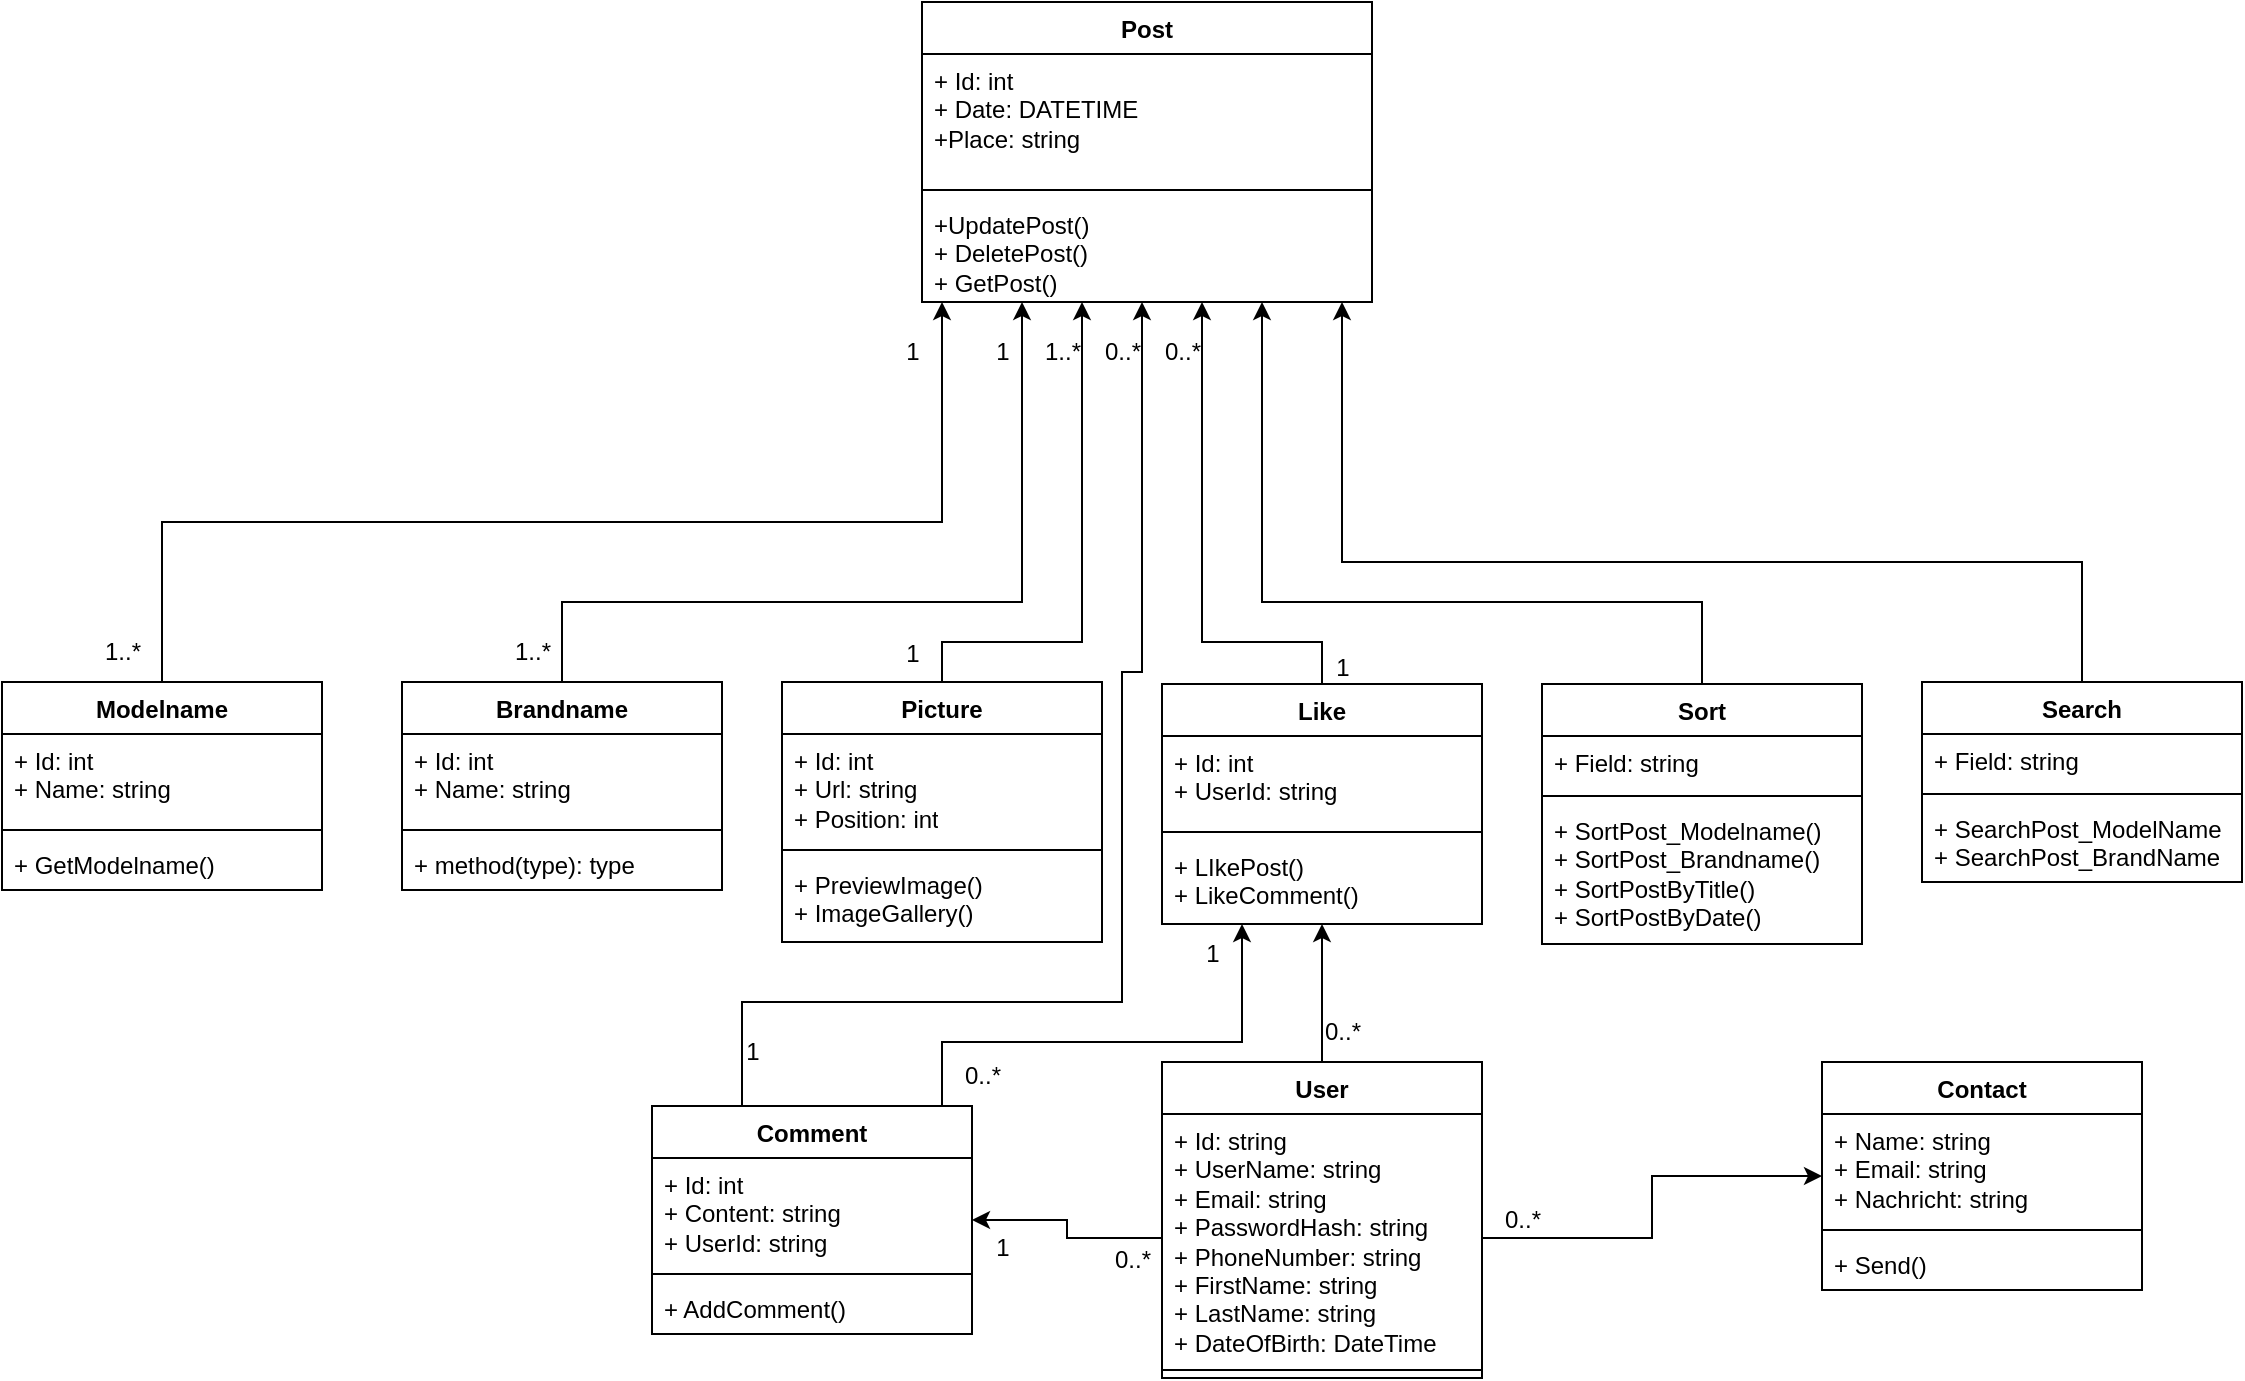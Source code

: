 <mxfile version="28.2.4">
  <diagram name="Seite-1" id="mmFYen5X3Rxo30Xc-w86">
    <mxGraphModel dx="1366" dy="735" grid="1" gridSize="10" guides="1" tooltips="1" connect="1" arrows="1" fold="1" page="1" pageScale="1" pageWidth="1169" pageHeight="827" math="0" shadow="0">
      <root>
        <mxCell id="0" />
        <mxCell id="1" parent="0" />
        <mxCell id="yzMRMJZ0QTLErQY8mdWs-1" value="Post" style="swimlane;fontStyle=1;align=center;verticalAlign=top;childLayout=stackLayout;horizontal=1;startSize=26;horizontalStack=0;resizeParent=1;resizeParentMax=0;resizeLast=0;collapsible=1;marginBottom=0;whiteSpace=wrap;html=1;" parent="1" vertex="1">
          <mxGeometry x="480" y="30" width="225" height="150" as="geometry" />
        </mxCell>
        <mxCell id="yzMRMJZ0QTLErQY8mdWs-2" value="+ Id: int&lt;div&gt;+ Date: DATETIME&lt;/div&gt;&lt;div&gt;+Place: string&lt;/div&gt;" style="text;strokeColor=none;fillColor=none;align=left;verticalAlign=top;spacingLeft=4;spacingRight=4;overflow=hidden;rotatable=0;points=[[0,0.5],[1,0.5]];portConstraint=eastwest;whiteSpace=wrap;html=1;" parent="yzMRMJZ0QTLErQY8mdWs-1" vertex="1">
          <mxGeometry y="26" width="225" height="64" as="geometry" />
        </mxCell>
        <mxCell id="yzMRMJZ0QTLErQY8mdWs-3" value="" style="line;strokeWidth=1;fillColor=none;align=left;verticalAlign=middle;spacingTop=-1;spacingLeft=3;spacingRight=3;rotatable=0;labelPosition=right;points=[];portConstraint=eastwest;strokeColor=inherit;" parent="yzMRMJZ0QTLErQY8mdWs-1" vertex="1">
          <mxGeometry y="90" width="225" height="8" as="geometry" />
        </mxCell>
        <mxCell id="yzMRMJZ0QTLErQY8mdWs-4" value="+UpdatePost()&lt;div&gt;+ DeletePost()&lt;/div&gt;&lt;div&gt;+ GetPost()&lt;/div&gt;" style="text;strokeColor=none;fillColor=none;align=left;verticalAlign=top;spacingLeft=4;spacingRight=4;overflow=hidden;rotatable=0;points=[[0,0.5],[1,0.5]];portConstraint=eastwest;whiteSpace=wrap;html=1;" parent="yzMRMJZ0QTLErQY8mdWs-1" vertex="1">
          <mxGeometry y="98" width="225" height="52" as="geometry" />
        </mxCell>
        <mxCell id="3rlQET2ImiQBTkCdBqZV-25" style="edgeStyle=orthogonalEdgeStyle;rounded=0;orthogonalLoop=1;jettySize=auto;html=1;" parent="1" source="yzMRMJZ0QTLErQY8mdWs-5" target="yzMRMJZ0QTLErQY8mdWs-1" edge="1">
          <mxGeometry relative="1" as="geometry">
            <Array as="points">
              <mxPoint x="100" y="290" />
              <mxPoint x="490" y="290" />
            </Array>
          </mxGeometry>
        </mxCell>
        <mxCell id="yzMRMJZ0QTLErQY8mdWs-5" value="Modelname" style="swimlane;fontStyle=1;align=center;verticalAlign=top;childLayout=stackLayout;horizontal=1;startSize=26;horizontalStack=0;resizeParent=1;resizeParentMax=0;resizeLast=0;collapsible=1;marginBottom=0;whiteSpace=wrap;html=1;" parent="1" vertex="1">
          <mxGeometry x="20" y="370" width="160" height="104" as="geometry" />
        </mxCell>
        <mxCell id="yzMRMJZ0QTLErQY8mdWs-6" value="+ Id: int&lt;div&gt;+ Name: string&lt;/div&gt;" style="text;strokeColor=none;fillColor=none;align=left;verticalAlign=top;spacingLeft=4;spacingRight=4;overflow=hidden;rotatable=0;points=[[0,0.5],[1,0.5]];portConstraint=eastwest;whiteSpace=wrap;html=1;" parent="yzMRMJZ0QTLErQY8mdWs-5" vertex="1">
          <mxGeometry y="26" width="160" height="44" as="geometry" />
        </mxCell>
        <mxCell id="yzMRMJZ0QTLErQY8mdWs-7" value="" style="line;strokeWidth=1;fillColor=none;align=left;verticalAlign=middle;spacingTop=-1;spacingLeft=3;spacingRight=3;rotatable=0;labelPosition=right;points=[];portConstraint=eastwest;strokeColor=inherit;" parent="yzMRMJZ0QTLErQY8mdWs-5" vertex="1">
          <mxGeometry y="70" width="160" height="8" as="geometry" />
        </mxCell>
        <mxCell id="yzMRMJZ0QTLErQY8mdWs-8" value="+ GetModelname()" style="text;strokeColor=none;fillColor=none;align=left;verticalAlign=top;spacingLeft=4;spacingRight=4;overflow=hidden;rotatable=0;points=[[0,0.5],[1,0.5]];portConstraint=eastwest;whiteSpace=wrap;html=1;" parent="yzMRMJZ0QTLErQY8mdWs-5" vertex="1">
          <mxGeometry y="78" width="160" height="26" as="geometry" />
        </mxCell>
        <mxCell id="yzMRMJZ0QTLErQY8mdWs-43" style="edgeStyle=orthogonalEdgeStyle;rounded=0;orthogonalLoop=1;jettySize=auto;html=1;" parent="1" source="yzMRMJZ0QTLErQY8mdWs-9" target="yzMRMJZ0QTLErQY8mdWs-1" edge="1">
          <mxGeometry relative="1" as="geometry">
            <Array as="points">
              <mxPoint x="300" y="330" />
              <mxPoint x="530" y="330" />
            </Array>
          </mxGeometry>
        </mxCell>
        <mxCell id="yzMRMJZ0QTLErQY8mdWs-9" value="Brandname" style="swimlane;fontStyle=1;align=center;verticalAlign=top;childLayout=stackLayout;horizontal=1;startSize=26;horizontalStack=0;resizeParent=1;resizeParentMax=0;resizeLast=0;collapsible=1;marginBottom=0;whiteSpace=wrap;html=1;" parent="1" vertex="1">
          <mxGeometry x="220" y="370" width="160" height="104" as="geometry" />
        </mxCell>
        <mxCell id="yzMRMJZ0QTLErQY8mdWs-10" value="+ Id: int&lt;div&gt;+ Name: string&lt;/div&gt;&lt;div&gt;&lt;br&gt;&lt;/div&gt;" style="text;strokeColor=none;fillColor=none;align=left;verticalAlign=top;spacingLeft=4;spacingRight=4;overflow=hidden;rotatable=0;points=[[0,0.5],[1,0.5]];portConstraint=eastwest;whiteSpace=wrap;html=1;" parent="yzMRMJZ0QTLErQY8mdWs-9" vertex="1">
          <mxGeometry y="26" width="160" height="44" as="geometry" />
        </mxCell>
        <mxCell id="yzMRMJZ0QTLErQY8mdWs-11" value="" style="line;strokeWidth=1;fillColor=none;align=left;verticalAlign=middle;spacingTop=-1;spacingLeft=3;spacingRight=3;rotatable=0;labelPosition=right;points=[];portConstraint=eastwest;strokeColor=inherit;" parent="yzMRMJZ0QTLErQY8mdWs-9" vertex="1">
          <mxGeometry y="70" width="160" height="8" as="geometry" />
        </mxCell>
        <mxCell id="yzMRMJZ0QTLErQY8mdWs-12" value="+ method(type): type" style="text;strokeColor=none;fillColor=none;align=left;verticalAlign=top;spacingLeft=4;spacingRight=4;overflow=hidden;rotatable=0;points=[[0,0.5],[1,0.5]];portConstraint=eastwest;whiteSpace=wrap;html=1;" parent="yzMRMJZ0QTLErQY8mdWs-9" vertex="1">
          <mxGeometry y="78" width="160" height="26" as="geometry" />
        </mxCell>
        <mxCell id="yzMRMJZ0QTLErQY8mdWs-45" style="edgeStyle=orthogonalEdgeStyle;rounded=0;orthogonalLoop=1;jettySize=auto;html=1;" parent="1" source="yzMRMJZ0QTLErQY8mdWs-13" target="yzMRMJZ0QTLErQY8mdWs-1" edge="1">
          <mxGeometry relative="1" as="geometry">
            <Array as="points">
              <mxPoint x="490" y="350" />
              <mxPoint x="560" y="350" />
            </Array>
          </mxGeometry>
        </mxCell>
        <mxCell id="yzMRMJZ0QTLErQY8mdWs-13" value="Picture" style="swimlane;fontStyle=1;align=center;verticalAlign=top;childLayout=stackLayout;horizontal=1;startSize=26;horizontalStack=0;resizeParent=1;resizeParentMax=0;resizeLast=0;collapsible=1;marginBottom=0;whiteSpace=wrap;html=1;" parent="1" vertex="1">
          <mxGeometry x="410" y="370" width="160" height="130" as="geometry" />
        </mxCell>
        <mxCell id="yzMRMJZ0QTLErQY8mdWs-14" value="+ Id: int&lt;div&gt;+ Url: string&lt;/div&gt;&lt;div&gt;+ Position: int&lt;/div&gt;&lt;div&gt;&lt;br&gt;&lt;/div&gt;" style="text;strokeColor=none;fillColor=none;align=left;verticalAlign=top;spacingLeft=4;spacingRight=4;overflow=hidden;rotatable=0;points=[[0,0.5],[1,0.5]];portConstraint=eastwest;whiteSpace=wrap;html=1;" parent="yzMRMJZ0QTLErQY8mdWs-13" vertex="1">
          <mxGeometry y="26" width="160" height="54" as="geometry" />
        </mxCell>
        <mxCell id="yzMRMJZ0QTLErQY8mdWs-15" value="" style="line;strokeWidth=1;fillColor=none;align=left;verticalAlign=middle;spacingTop=-1;spacingLeft=3;spacingRight=3;rotatable=0;labelPosition=right;points=[];portConstraint=eastwest;strokeColor=inherit;" parent="yzMRMJZ0QTLErQY8mdWs-13" vertex="1">
          <mxGeometry y="80" width="160" height="8" as="geometry" />
        </mxCell>
        <mxCell id="yzMRMJZ0QTLErQY8mdWs-16" value="+ PreviewImage()&lt;div&gt;+ ImageGallery()&lt;/div&gt;" style="text;strokeColor=none;fillColor=none;align=left;verticalAlign=top;spacingLeft=4;spacingRight=4;overflow=hidden;rotatable=0;points=[[0,0.5],[1,0.5]];portConstraint=eastwest;whiteSpace=wrap;html=1;" parent="yzMRMJZ0QTLErQY8mdWs-13" vertex="1">
          <mxGeometry y="88" width="160" height="42" as="geometry" />
        </mxCell>
        <mxCell id="yzMRMJZ0QTLErQY8mdWs-46" style="edgeStyle=orthogonalEdgeStyle;rounded=0;orthogonalLoop=1;jettySize=auto;html=1;" parent="1" source="yzMRMJZ0QTLErQY8mdWs-17" target="yzMRMJZ0QTLErQY8mdWs-1" edge="1">
          <mxGeometry relative="1" as="geometry">
            <Array as="points">
              <mxPoint x="680" y="350" />
              <mxPoint x="620" y="350" />
            </Array>
          </mxGeometry>
        </mxCell>
        <mxCell id="yzMRMJZ0QTLErQY8mdWs-17" value="Like" style="swimlane;fontStyle=1;align=center;verticalAlign=top;childLayout=stackLayout;horizontal=1;startSize=26;horizontalStack=0;resizeParent=1;resizeParentMax=0;resizeLast=0;collapsible=1;marginBottom=0;whiteSpace=wrap;html=1;" parent="1" vertex="1">
          <mxGeometry x="600" y="371" width="160" height="120" as="geometry" />
        </mxCell>
        <mxCell id="yzMRMJZ0QTLErQY8mdWs-18" value="+ Id: int&lt;div&gt;+ UserId: string&lt;/div&gt;&lt;div&gt;&lt;br&gt;&lt;/div&gt;" style="text;strokeColor=none;fillColor=none;align=left;verticalAlign=top;spacingLeft=4;spacingRight=4;overflow=hidden;rotatable=0;points=[[0,0.5],[1,0.5]];portConstraint=eastwest;whiteSpace=wrap;html=1;" parent="yzMRMJZ0QTLErQY8mdWs-17" vertex="1">
          <mxGeometry y="26" width="160" height="44" as="geometry" />
        </mxCell>
        <mxCell id="yzMRMJZ0QTLErQY8mdWs-19" value="" style="line;strokeWidth=1;fillColor=none;align=left;verticalAlign=middle;spacingTop=-1;spacingLeft=3;spacingRight=3;rotatable=0;labelPosition=right;points=[];portConstraint=eastwest;strokeColor=inherit;" parent="yzMRMJZ0QTLErQY8mdWs-17" vertex="1">
          <mxGeometry y="70" width="160" height="8" as="geometry" />
        </mxCell>
        <mxCell id="yzMRMJZ0QTLErQY8mdWs-20" value="+ LIkePost()&lt;div&gt;&lt;span style=&quot;font-size: 12px;&quot;&gt;+ LikeComment()&lt;/span&gt;&lt;/div&gt;" style="text;strokeColor=none;fillColor=none;align=left;verticalAlign=top;spacingLeft=4;spacingRight=4;overflow=hidden;rotatable=0;points=[[0,0.5],[1,0.5]];portConstraint=eastwest;whiteSpace=wrap;html=1;" parent="yzMRMJZ0QTLErQY8mdWs-17" vertex="1">
          <mxGeometry y="78" width="160" height="42" as="geometry" />
        </mxCell>
        <mxCell id="yzMRMJZ0QTLErQY8mdWs-47" style="edgeStyle=orthogonalEdgeStyle;rounded=0;orthogonalLoop=1;jettySize=auto;html=1;" parent="1" source="yzMRMJZ0QTLErQY8mdWs-21" target="yzMRMJZ0QTLErQY8mdWs-1" edge="1">
          <mxGeometry relative="1" as="geometry">
            <Array as="points">
              <mxPoint x="870" y="330" />
              <mxPoint x="650" y="330" />
            </Array>
          </mxGeometry>
        </mxCell>
        <mxCell id="yzMRMJZ0QTLErQY8mdWs-21" value="Sort" style="swimlane;fontStyle=1;align=center;verticalAlign=top;childLayout=stackLayout;horizontal=1;startSize=26;horizontalStack=0;resizeParent=1;resizeParentMax=0;resizeLast=0;collapsible=1;marginBottom=0;whiteSpace=wrap;html=1;" parent="1" vertex="1">
          <mxGeometry x="790" y="371" width="160" height="130" as="geometry" />
        </mxCell>
        <mxCell id="yzMRMJZ0QTLErQY8mdWs-22" value="+ Field: string&amp;nbsp;&amp;nbsp;" style="text;strokeColor=none;fillColor=none;align=left;verticalAlign=top;spacingLeft=4;spacingRight=4;overflow=hidden;rotatable=0;points=[[0,0.5],[1,0.5]];portConstraint=eastwest;whiteSpace=wrap;html=1;" parent="yzMRMJZ0QTLErQY8mdWs-21" vertex="1">
          <mxGeometry y="26" width="160" height="26" as="geometry" />
        </mxCell>
        <mxCell id="yzMRMJZ0QTLErQY8mdWs-23" value="" style="line;strokeWidth=1;fillColor=none;align=left;verticalAlign=middle;spacingTop=-1;spacingLeft=3;spacingRight=3;rotatable=0;labelPosition=right;points=[];portConstraint=eastwest;strokeColor=inherit;" parent="yzMRMJZ0QTLErQY8mdWs-21" vertex="1">
          <mxGeometry y="52" width="160" height="8" as="geometry" />
        </mxCell>
        <mxCell id="yzMRMJZ0QTLErQY8mdWs-24" value="+ SortPost_Modelname()&lt;div&gt;&lt;div&gt;+ SortPost_Brandname()&lt;/div&gt;&lt;div&gt;+ SortPostByTitle()&lt;/div&gt;&lt;div&gt;+ SortPostByDate()&lt;/div&gt;&lt;/div&gt;" style="text;strokeColor=none;fillColor=none;align=left;verticalAlign=top;spacingLeft=4;spacingRight=4;overflow=hidden;rotatable=0;points=[[0,0.5],[1,0.5]];portConstraint=eastwest;whiteSpace=wrap;html=1;" parent="yzMRMJZ0QTLErQY8mdWs-21" vertex="1">
          <mxGeometry y="60" width="160" height="70" as="geometry" />
        </mxCell>
        <mxCell id="yzMRMJZ0QTLErQY8mdWs-48" style="edgeStyle=orthogonalEdgeStyle;rounded=0;orthogonalLoop=1;jettySize=auto;html=1;" parent="1" source="yzMRMJZ0QTLErQY8mdWs-25" target="yzMRMJZ0QTLErQY8mdWs-1" edge="1">
          <mxGeometry relative="1" as="geometry">
            <Array as="points">
              <mxPoint x="1060" y="310" />
              <mxPoint x="690" y="310" />
            </Array>
          </mxGeometry>
        </mxCell>
        <mxCell id="yzMRMJZ0QTLErQY8mdWs-25" value="Search" style="swimlane;fontStyle=1;align=center;verticalAlign=top;childLayout=stackLayout;horizontal=1;startSize=26;horizontalStack=0;resizeParent=1;resizeParentMax=0;resizeLast=0;collapsible=1;marginBottom=0;whiteSpace=wrap;html=1;" parent="1" vertex="1">
          <mxGeometry x="980" y="370" width="160" height="100" as="geometry" />
        </mxCell>
        <mxCell id="yzMRMJZ0QTLErQY8mdWs-26" value="+ Field: string&amp;nbsp;&amp;nbsp;" style="text;strokeColor=none;fillColor=none;align=left;verticalAlign=top;spacingLeft=4;spacingRight=4;overflow=hidden;rotatable=0;points=[[0,0.5],[1,0.5]];portConstraint=eastwest;whiteSpace=wrap;html=1;" parent="yzMRMJZ0QTLErQY8mdWs-25" vertex="1">
          <mxGeometry y="26" width="160" height="26" as="geometry" />
        </mxCell>
        <mxCell id="yzMRMJZ0QTLErQY8mdWs-27" value="" style="line;strokeWidth=1;fillColor=none;align=left;verticalAlign=middle;spacingTop=-1;spacingLeft=3;spacingRight=3;rotatable=0;labelPosition=right;points=[];portConstraint=eastwest;strokeColor=inherit;" parent="yzMRMJZ0QTLErQY8mdWs-25" vertex="1">
          <mxGeometry y="52" width="160" height="8" as="geometry" />
        </mxCell>
        <mxCell id="yzMRMJZ0QTLErQY8mdWs-28" value="+ SearchPost_ModelName&lt;div&gt;+ SearchPost_BrandName&lt;/div&gt;" style="text;strokeColor=none;fillColor=none;align=left;verticalAlign=top;spacingLeft=4;spacingRight=4;overflow=hidden;rotatable=0;points=[[0,0.5],[1,0.5]];portConstraint=eastwest;whiteSpace=wrap;html=1;" parent="yzMRMJZ0QTLErQY8mdWs-25" vertex="1">
          <mxGeometry y="60" width="160" height="40" as="geometry" />
        </mxCell>
        <mxCell id="yzMRMJZ0QTLErQY8mdWs-29" value="Contact" style="swimlane;fontStyle=1;align=center;verticalAlign=top;childLayout=stackLayout;horizontal=1;startSize=26;horizontalStack=0;resizeParent=1;resizeParentMax=0;resizeLast=0;collapsible=1;marginBottom=0;whiteSpace=wrap;html=1;" parent="1" vertex="1">
          <mxGeometry x="930" y="560" width="160" height="114" as="geometry" />
        </mxCell>
        <mxCell id="yzMRMJZ0QTLErQY8mdWs-30" value="+ Name: string&lt;div&gt;+ Email: string&lt;/div&gt;&lt;div&gt;+ Nachricht: string&lt;/div&gt;" style="text;strokeColor=none;fillColor=none;align=left;verticalAlign=top;spacingLeft=4;spacingRight=4;overflow=hidden;rotatable=0;points=[[0,0.5],[1,0.5]];portConstraint=eastwest;whiteSpace=wrap;html=1;" parent="yzMRMJZ0QTLErQY8mdWs-29" vertex="1">
          <mxGeometry y="26" width="160" height="54" as="geometry" />
        </mxCell>
        <mxCell id="yzMRMJZ0QTLErQY8mdWs-31" value="" style="line;strokeWidth=1;fillColor=none;align=left;verticalAlign=middle;spacingTop=-1;spacingLeft=3;spacingRight=3;rotatable=0;labelPosition=right;points=[];portConstraint=eastwest;strokeColor=inherit;" parent="yzMRMJZ0QTLErQY8mdWs-29" vertex="1">
          <mxGeometry y="80" width="160" height="8" as="geometry" />
        </mxCell>
        <mxCell id="yzMRMJZ0QTLErQY8mdWs-32" value="+ Send()" style="text;strokeColor=none;fillColor=none;align=left;verticalAlign=top;spacingLeft=4;spacingRight=4;overflow=hidden;rotatable=0;points=[[0,0.5],[1,0.5]];portConstraint=eastwest;whiteSpace=wrap;html=1;" parent="yzMRMJZ0QTLErQY8mdWs-29" vertex="1">
          <mxGeometry y="88" width="160" height="26" as="geometry" />
        </mxCell>
        <mxCell id="BX2gvZDKFQATQJ2-53oQ-1" value="1..*" style="text;html=1;align=center;verticalAlign=middle;resizable=0;points=[];autosize=1;strokeColor=none;fillColor=none;" parent="1" vertex="1">
          <mxGeometry x="60" y="340" width="40" height="30" as="geometry" />
        </mxCell>
        <mxCell id="BX2gvZDKFQATQJ2-53oQ-4" value="1..*" style="text;html=1;align=center;verticalAlign=middle;resizable=0;points=[];autosize=1;strokeColor=none;fillColor=none;" parent="1" vertex="1">
          <mxGeometry x="265" y="340" width="40" height="30" as="geometry" />
        </mxCell>
        <mxCell id="BX2gvZDKFQATQJ2-53oQ-5" value=" 1..*" style="text;html=1;align=center;verticalAlign=middle;resizable=0;points=[];autosize=1;strokeColor=none;fillColor=none;" parent="1" vertex="1">
          <mxGeometry x="530" y="190" width="40" height="30" as="geometry" />
        </mxCell>
        <mxCell id="BX2gvZDKFQATQJ2-53oQ-6" value="0..* " style="text;html=1;align=center;verticalAlign=middle;resizable=0;points=[];autosize=1;strokeColor=none;fillColor=none;" parent="1" vertex="1">
          <mxGeometry x="590" y="190" width="40" height="30" as="geometry" />
        </mxCell>
        <mxCell id="3rlQET2ImiQBTkCdBqZV-14" style="edgeStyle=orthogonalEdgeStyle;rounded=0;orthogonalLoop=1;jettySize=auto;html=1;" parent="1" source="3rlQET2ImiQBTkCdBqZV-5" target="yzMRMJZ0QTLErQY8mdWs-17" edge="1">
          <mxGeometry relative="1" as="geometry" />
        </mxCell>
        <mxCell id="3rlQET2ImiQBTkCdBqZV-5" value="User" style="swimlane;fontStyle=1;align=center;verticalAlign=top;childLayout=stackLayout;horizontal=1;startSize=26;horizontalStack=0;resizeParent=1;resizeParentMax=0;resizeLast=0;collapsible=1;marginBottom=0;whiteSpace=wrap;html=1;" parent="1" vertex="1">
          <mxGeometry x="600" y="560" width="160" height="158" as="geometry" />
        </mxCell>
        <mxCell id="3rlQET2ImiQBTkCdBqZV-6" value="+ Id: string&lt;div&gt;+ UserName: string&lt;/div&gt;&lt;div&gt;+ Email: string&lt;/div&gt;&lt;div&gt;+ PasswordHash: string&lt;/div&gt;&lt;div&gt;+ PhoneNumber: string&lt;/div&gt;&lt;div&gt;+ FirstName: string&lt;/div&gt;&lt;div&gt;+ LastName: string&lt;/div&gt;&lt;div&gt;+ DateOfBirth: DateTime&lt;/div&gt;" style="text;strokeColor=none;fillColor=none;align=left;verticalAlign=top;spacingLeft=4;spacingRight=4;overflow=hidden;rotatable=0;points=[[0,0.5],[1,0.5]];portConstraint=eastwest;whiteSpace=wrap;html=1;" parent="3rlQET2ImiQBTkCdBqZV-5" vertex="1">
          <mxGeometry y="26" width="160" height="124" as="geometry" />
        </mxCell>
        <mxCell id="3rlQET2ImiQBTkCdBqZV-7" value="" style="line;strokeWidth=1;fillColor=none;align=left;verticalAlign=middle;spacingTop=-1;spacingLeft=3;spacingRight=3;rotatable=0;labelPosition=right;points=[];portConstraint=eastwest;strokeColor=inherit;" parent="3rlQET2ImiQBTkCdBqZV-5" vertex="1">
          <mxGeometry y="150" width="160" height="8" as="geometry" />
        </mxCell>
        <mxCell id="3rlQET2ImiQBTkCdBqZV-11" value="0..* " style="text;html=1;align=center;verticalAlign=middle;resizable=0;points=[];autosize=1;strokeColor=none;fillColor=none;" parent="1" vertex="1">
          <mxGeometry x="670" y="530" width="40" height="30" as="geometry" />
        </mxCell>
        <mxCell id="3rlQET2ImiQBTkCdBqZV-13" value="0..*" style="text;html=1;align=center;verticalAlign=middle;resizable=0;points=[];autosize=1;strokeColor=none;fillColor=none;" parent="1" vertex="1">
          <mxGeometry x="760" y="624" width="40" height="30" as="geometry" />
        </mxCell>
        <mxCell id="3rlQET2ImiQBTkCdBqZV-15" style="edgeStyle=orthogonalEdgeStyle;rounded=0;orthogonalLoop=1;jettySize=auto;html=1;" parent="1" source="3rlQET2ImiQBTkCdBqZV-6" target="yzMRMJZ0QTLErQY8mdWs-29" edge="1">
          <mxGeometry relative="1" as="geometry" />
        </mxCell>
        <mxCell id="3rlQET2ImiQBTkCdBqZV-16" value="1" style="text;html=1;align=center;verticalAlign=middle;resizable=0;points=[];autosize=1;strokeColor=none;fillColor=none;" parent="1" vertex="1">
          <mxGeometry x="460" y="190" width="30" height="30" as="geometry" />
        </mxCell>
        <mxCell id="3rlQET2ImiQBTkCdBqZV-18" value="1" style="text;html=1;align=center;verticalAlign=middle;resizable=0;points=[];autosize=1;strokeColor=none;fillColor=none;" parent="1" vertex="1">
          <mxGeometry x="505" y="190" width="30" height="30" as="geometry" />
        </mxCell>
        <mxCell id="3rlQET2ImiQBTkCdBqZV-26" value="1" style="text;html=1;align=center;verticalAlign=middle;resizable=0;points=[];autosize=1;strokeColor=none;fillColor=none;" parent="1" vertex="1">
          <mxGeometry x="460" y="341" width="30" height="30" as="geometry" />
        </mxCell>
        <mxCell id="ajIHvBH_enPYJgJ8bbck-5" style="edgeStyle=orthogonalEdgeStyle;rounded=0;orthogonalLoop=1;jettySize=auto;html=1;" edge="1" parent="1" source="ajIHvBH_enPYJgJ8bbck-1" target="yzMRMJZ0QTLErQY8mdWs-1">
          <mxGeometry relative="1" as="geometry">
            <Array as="points">
              <mxPoint x="390" y="530" />
              <mxPoint x="580" y="530" />
              <mxPoint x="580" y="365" />
              <mxPoint x="590" y="365" />
            </Array>
          </mxGeometry>
        </mxCell>
        <mxCell id="ajIHvBH_enPYJgJ8bbck-14" style="edgeStyle=orthogonalEdgeStyle;rounded=0;orthogonalLoop=1;jettySize=auto;html=1;" edge="1" parent="1" source="ajIHvBH_enPYJgJ8bbck-1" target="yzMRMJZ0QTLErQY8mdWs-17">
          <mxGeometry relative="1" as="geometry">
            <Array as="points">
              <mxPoint x="490" y="550" />
              <mxPoint x="640" y="550" />
            </Array>
          </mxGeometry>
        </mxCell>
        <mxCell id="ajIHvBH_enPYJgJ8bbck-1" value="Comment" style="swimlane;fontStyle=1;align=center;verticalAlign=top;childLayout=stackLayout;horizontal=1;startSize=26;horizontalStack=0;resizeParent=1;resizeParentMax=0;resizeLast=0;collapsible=1;marginBottom=0;whiteSpace=wrap;html=1;" vertex="1" parent="1">
          <mxGeometry x="345" y="582" width="160" height="114" as="geometry" />
        </mxCell>
        <mxCell id="ajIHvBH_enPYJgJ8bbck-2" value="&lt;div&gt;&lt;span style=&quot;font-size: 12px;&quot;&gt;+ Id: int&lt;/span&gt;&lt;/div&gt;&lt;div&gt;&lt;span style=&quot;font-size: 12px;&quot;&gt;+ Content: string&lt;/span&gt;&lt;/div&gt;&lt;div&gt;&lt;span style=&quot;font-size: 12px;&quot;&gt;+ UserId: string&lt;/span&gt;&lt;/div&gt;" style="text;strokeColor=none;fillColor=none;align=left;verticalAlign=top;spacingLeft=4;spacingRight=4;overflow=hidden;rotatable=0;points=[[0,0.5],[1,0.5]];portConstraint=eastwest;whiteSpace=wrap;html=1;" vertex="1" parent="ajIHvBH_enPYJgJ8bbck-1">
          <mxGeometry y="26" width="160" height="54" as="geometry" />
        </mxCell>
        <mxCell id="ajIHvBH_enPYJgJ8bbck-3" value="" style="line;strokeWidth=1;fillColor=none;align=left;verticalAlign=middle;spacingTop=-1;spacingLeft=3;spacingRight=3;rotatable=0;labelPosition=right;points=[];portConstraint=eastwest;strokeColor=inherit;" vertex="1" parent="ajIHvBH_enPYJgJ8bbck-1">
          <mxGeometry y="80" width="160" height="8" as="geometry" />
        </mxCell>
        <mxCell id="ajIHvBH_enPYJgJ8bbck-4" value="+ AddComment()" style="text;strokeColor=none;fillColor=none;align=left;verticalAlign=top;spacingLeft=4;spacingRight=4;overflow=hidden;rotatable=0;points=[[0,0.5],[1,0.5]];portConstraint=eastwest;whiteSpace=wrap;html=1;" vertex="1" parent="ajIHvBH_enPYJgJ8bbck-1">
          <mxGeometry y="88" width="160" height="26" as="geometry" />
        </mxCell>
        <mxCell id="ajIHvBH_enPYJgJ8bbck-6" value="0..*" style="text;html=1;align=center;verticalAlign=middle;resizable=0;points=[];autosize=1;strokeColor=none;fillColor=none;" vertex="1" parent="1">
          <mxGeometry x="560" y="190" width="40" height="30" as="geometry" />
        </mxCell>
        <mxCell id="ajIHvBH_enPYJgJ8bbck-8" value="1" style="text;html=1;align=center;verticalAlign=middle;resizable=0;points=[];autosize=1;strokeColor=none;fillColor=none;" vertex="1" parent="1">
          <mxGeometry x="380" y="540" width="30" height="30" as="geometry" />
        </mxCell>
        <mxCell id="ajIHvBH_enPYJgJ8bbck-11" style="edgeStyle=orthogonalEdgeStyle;rounded=0;orthogonalLoop=1;jettySize=auto;html=1;" edge="1" parent="1" source="3rlQET2ImiQBTkCdBqZV-6" target="ajIHvBH_enPYJgJ8bbck-1">
          <mxGeometry relative="1" as="geometry" />
        </mxCell>
        <mxCell id="ajIHvBH_enPYJgJ8bbck-12" value="0..*" style="text;html=1;align=center;verticalAlign=middle;resizable=0;points=[];autosize=1;strokeColor=none;fillColor=none;" vertex="1" parent="1">
          <mxGeometry x="565" y="644" width="40" height="30" as="geometry" />
        </mxCell>
        <mxCell id="ajIHvBH_enPYJgJ8bbck-13" value="1" style="text;html=1;align=center;verticalAlign=middle;resizable=0;points=[];autosize=1;strokeColor=none;fillColor=none;" vertex="1" parent="1">
          <mxGeometry x="505" y="638" width="30" height="30" as="geometry" />
        </mxCell>
        <mxCell id="ajIHvBH_enPYJgJ8bbck-15" value="0..*" style="text;html=1;align=center;verticalAlign=middle;resizable=0;points=[];autosize=1;strokeColor=none;fillColor=none;" vertex="1" parent="1">
          <mxGeometry x="490" y="552" width="40" height="30" as="geometry" />
        </mxCell>
        <mxCell id="ajIHvBH_enPYJgJ8bbck-16" value="1" style="text;html=1;align=center;verticalAlign=middle;resizable=0;points=[];autosize=1;strokeColor=none;fillColor=none;" vertex="1" parent="1">
          <mxGeometry x="610" y="491" width="30" height="30" as="geometry" />
        </mxCell>
        <mxCell id="ajIHvBH_enPYJgJ8bbck-17" value="1" style="text;html=1;align=center;verticalAlign=middle;resizable=0;points=[];autosize=1;strokeColor=none;fillColor=none;" vertex="1" parent="1">
          <mxGeometry x="675" y="348" width="30" height="30" as="geometry" />
        </mxCell>
      </root>
    </mxGraphModel>
  </diagram>
</mxfile>
